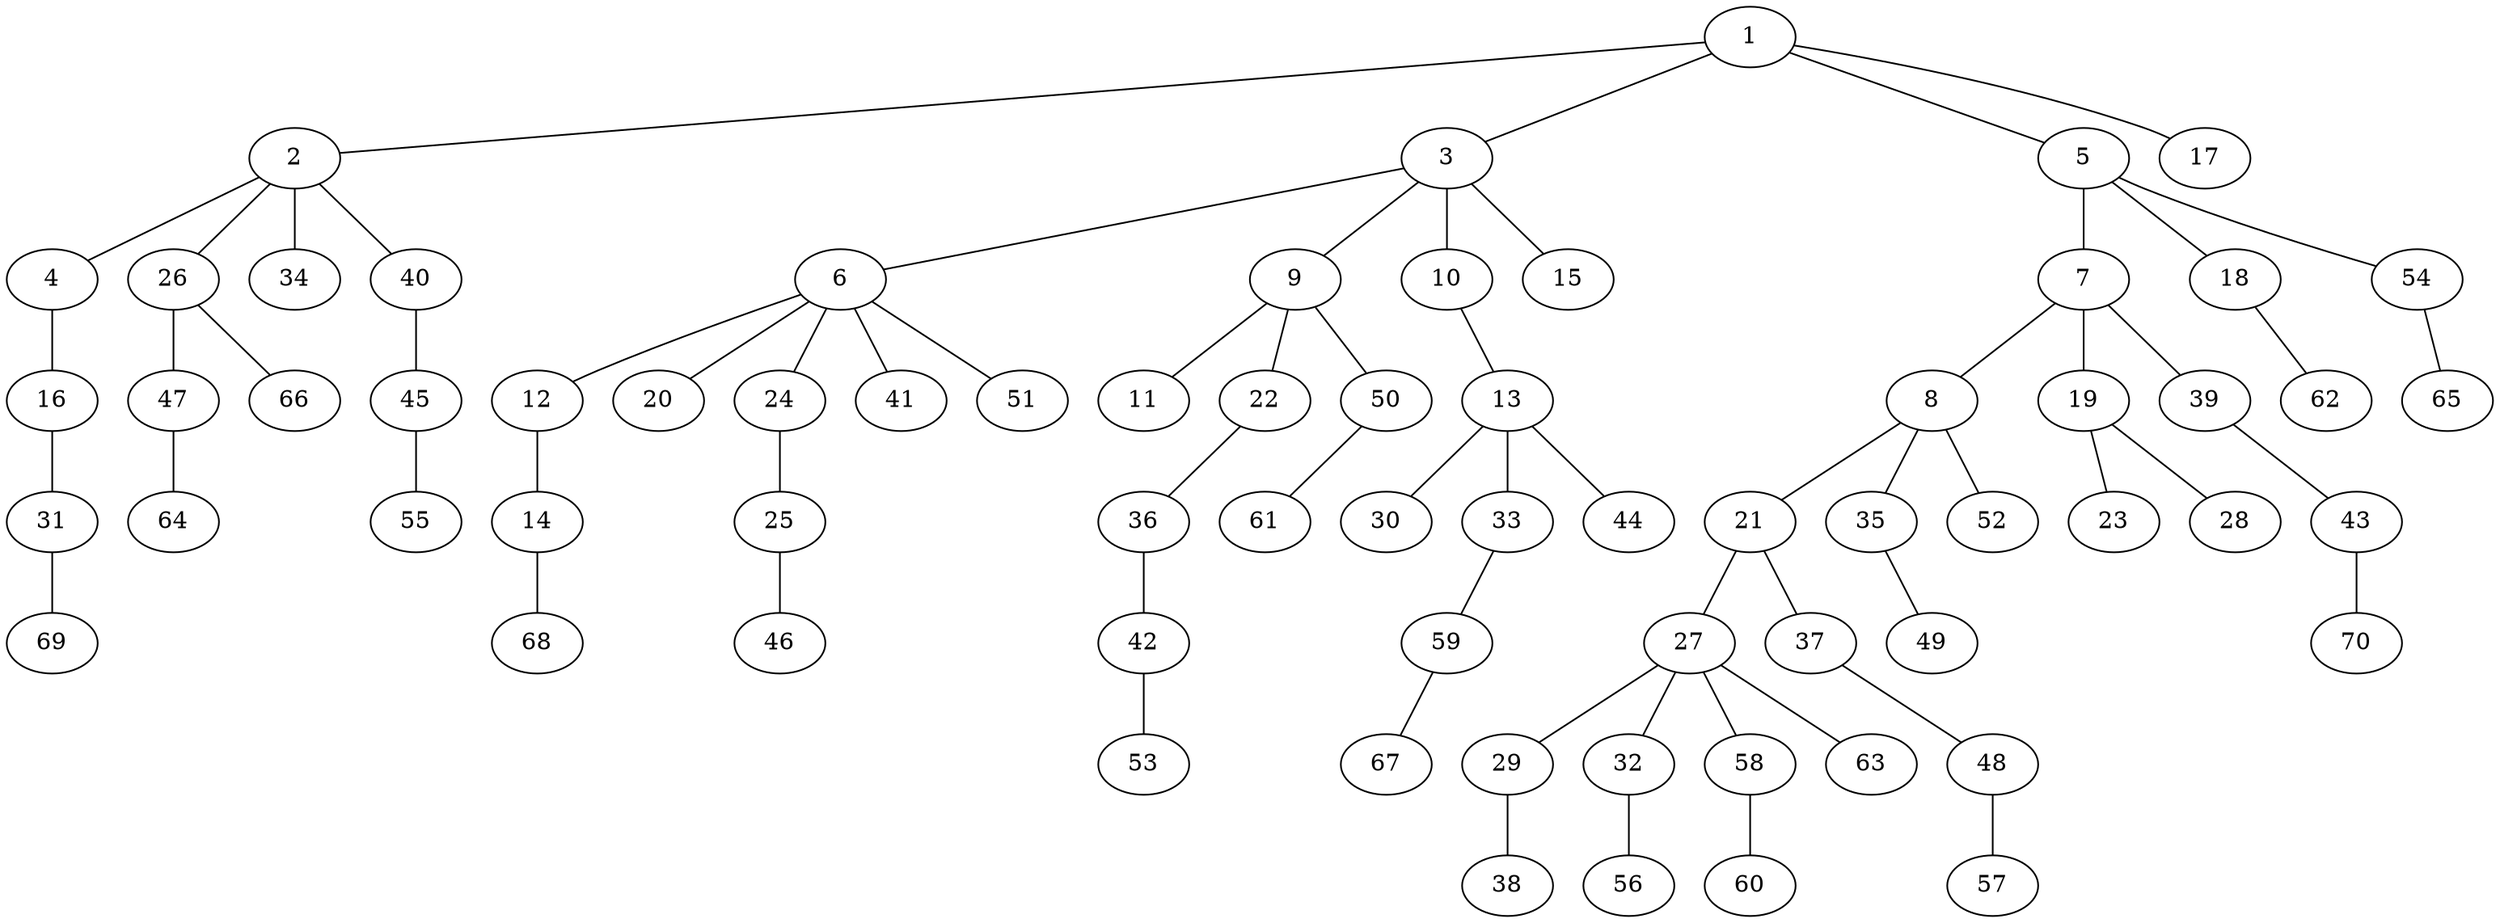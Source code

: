 graph graphname {1--2
1--3
1--5
1--17
2--4
2--26
2--34
2--40
3--6
3--9
3--10
3--15
4--16
5--7
5--18
5--54
6--12
6--20
6--24
6--41
6--51
7--8
7--19
7--39
8--21
8--35
8--52
9--11
9--22
9--50
10--13
12--14
13--30
13--33
13--44
14--68
16--31
18--62
19--23
19--28
21--27
21--37
22--36
24--25
25--46
26--47
26--66
27--29
27--32
27--58
27--63
29--38
31--69
32--56
33--59
35--49
36--42
37--48
39--43
40--45
42--53
43--70
45--55
47--64
48--57
50--61
54--65
58--60
59--67
}